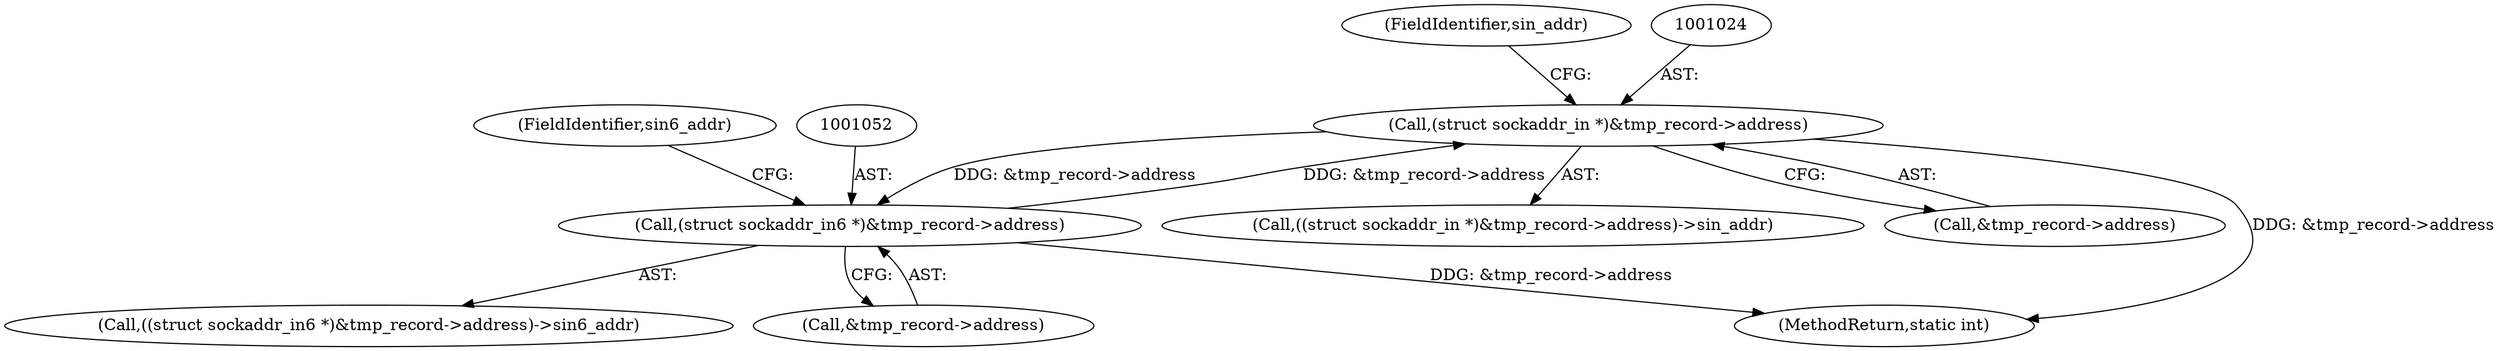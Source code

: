 digraph "0_haproxy_efbbdf72992cd20458259962346044cafd9331c0@pointer" {
"1001023" [label="(Call,(struct sockaddr_in *)&tmp_record->address)"];
"1001051" [label="(Call,(struct sockaddr_in6 *)&tmp_record->address)"];
"1001023" [label="(Call,(struct sockaddr_in *)&tmp_record->address)"];
"1001022" [label="(Call,((struct sockaddr_in *)&tmp_record->address)->sin_addr)"];
"1001029" [label="(FieldIdentifier,sin_addr)"];
"1001050" [label="(Call,((struct sockaddr_in6 *)&tmp_record->address)->sin6_addr)"];
"1001023" [label="(Call,(struct sockaddr_in *)&tmp_record->address)"];
"1001057" [label="(FieldIdentifier,sin6_addr)"];
"1001053" [label="(Call,&tmp_record->address)"];
"1001051" [label="(Call,(struct sockaddr_in6 *)&tmp_record->address)"];
"1001025" [label="(Call,&tmp_record->address)"];
"1001156" [label="(MethodReturn,static int)"];
"1001023" -> "1001022"  [label="AST: "];
"1001023" -> "1001025"  [label="CFG: "];
"1001024" -> "1001023"  [label="AST: "];
"1001025" -> "1001023"  [label="AST: "];
"1001029" -> "1001023"  [label="CFG: "];
"1001023" -> "1001156"  [label="DDG: &tmp_record->address"];
"1001051" -> "1001023"  [label="DDG: &tmp_record->address"];
"1001023" -> "1001051"  [label="DDG: &tmp_record->address"];
"1001051" -> "1001050"  [label="AST: "];
"1001051" -> "1001053"  [label="CFG: "];
"1001052" -> "1001051"  [label="AST: "];
"1001053" -> "1001051"  [label="AST: "];
"1001057" -> "1001051"  [label="CFG: "];
"1001051" -> "1001156"  [label="DDG: &tmp_record->address"];
}
